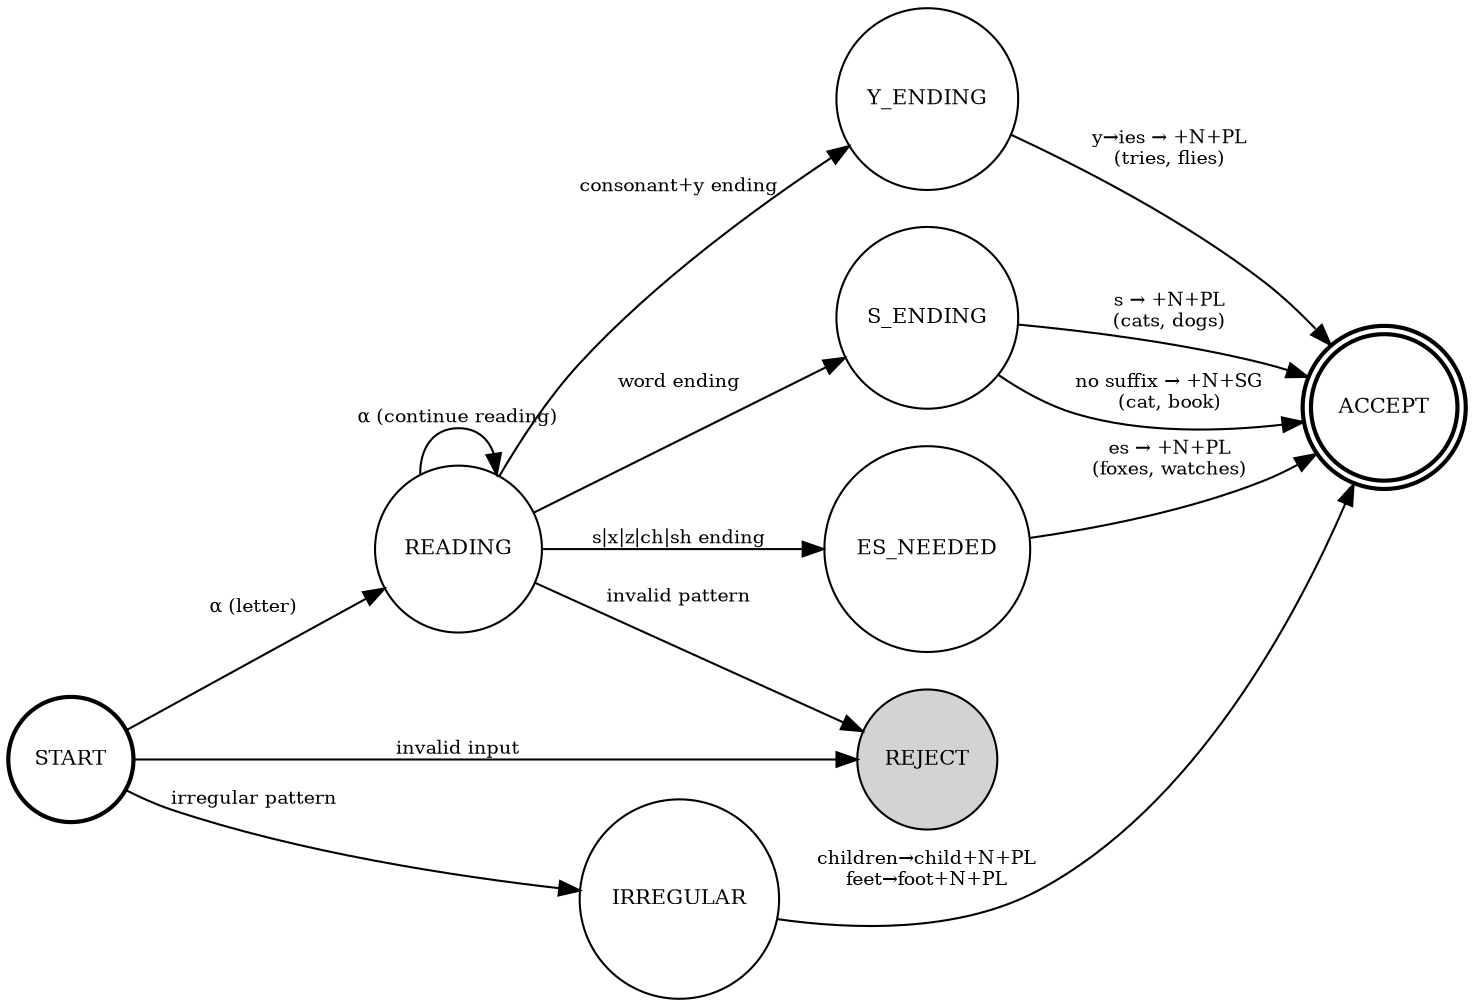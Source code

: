 // English Morphological FST
digraph {
	rankdir=LR size="12,8"
	node [fontsize=10 shape=circle]
	edge [fontsize=9]
	q0 [label=START shape=circle style=bold]
	q1 [label=READING shape=circle]
	q2 [label=S_ENDING shape=circle]
	q3 [label=ES_NEEDED shape=circle]
	q4 [label=Y_ENDING shape=circle]
	q5 [label=IRREGULAR shape=circle]
	q6 [label=ACCEPT shape=doublecircle style=bold]
	q7 [label=REJECT fillcolor=lightgray shape=circle style=filled]
	q0 -> q1 [label="α (letter)"]
	q1 -> q1 [label="α (continue reading)"]
	q1 -> q2 [label="word ending"]
	q2 -> q6 [label="s → +N+PL\n(cats, dogs)"]
	q1 -> q3 [label="s|x|z|ch|sh ending"]
	q3 -> q6 [label="es → +N+PL\n(foxes, watches)"]
	q1 -> q4 [label="consonant+y ending"]
	q4 -> q6 [label="y→ies → +N+PL\n(tries, flies)"]
	q0 -> q5 [label="irregular pattern"]
	q5 -> q6 [label="children→child+N+PL\nfeet→foot+N+PL"]
	q2 -> q6 [label="no suffix → +N+SG\n(cat, book)"]
	q0 -> q7 [label="invalid input"]
	q1 -> q7 [label="invalid pattern"]
}
